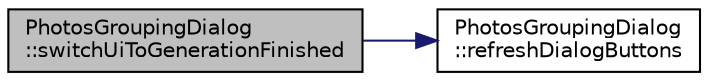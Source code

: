 digraph "PhotosGroupingDialog::switchUiToGenerationFinished"
{
 // LATEX_PDF_SIZE
  edge [fontname="Helvetica",fontsize="10",labelfontname="Helvetica",labelfontsize="10"];
  node [fontname="Helvetica",fontsize="10",shape=record];
  rankdir="LR";
  Node1 [label="PhotosGroupingDialog\l::switchUiToGenerationFinished",height=0.2,width=0.4,color="black", fillcolor="grey75", style="filled", fontcolor="black",tooltip=" "];
  Node1 -> Node2 [color="midnightblue",fontsize="10",style="solid",fontname="Helvetica"];
  Node2 [label="PhotosGroupingDialog\l::refreshDialogButtons",height=0.2,width=0.4,color="black", fillcolor="white", style="filled",URL="$class_photos_grouping_dialog.html#abe0b8712cfbbed0e93083e12f755855a",tooltip=" "];
}
